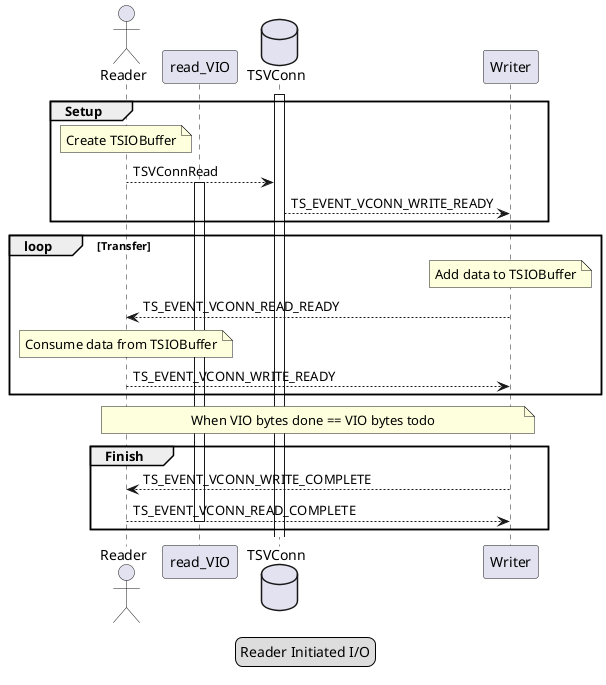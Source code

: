 @startuml

legend
Reader Initiated I/O
endlegend

actor Reader
participant read_VIO
database TSVConn
participant Writer

group Setup
activate TSVConn
note over Reader : Create TSIOBuffer
Reader --> TSVConn : TSVConnRead
activate read_VIO
TSVConn --> Writer : TS_EVENT_VCONN_WRITE_READY
end

loop Transfer
note over Writer : Add data to TSIOBuffer
Writer --> Reader: TS_EVENT_VCONN_READ_READY

note over Reader : Consume data from TSIOBuffer
Reader --> Writer : TS_EVENT_VCONN_WRITE_READY
end

note over Writer, Reader : When VIO bytes done == VIO bytes todo

group Finish
Writer --> Reader : TS_EVENT_VCONN_WRITE_COMPLETE
Reader --> Writer : TS_EVENT_VCONN_READ_COMPLETE
deactivate read_VIO
end

@enduml
